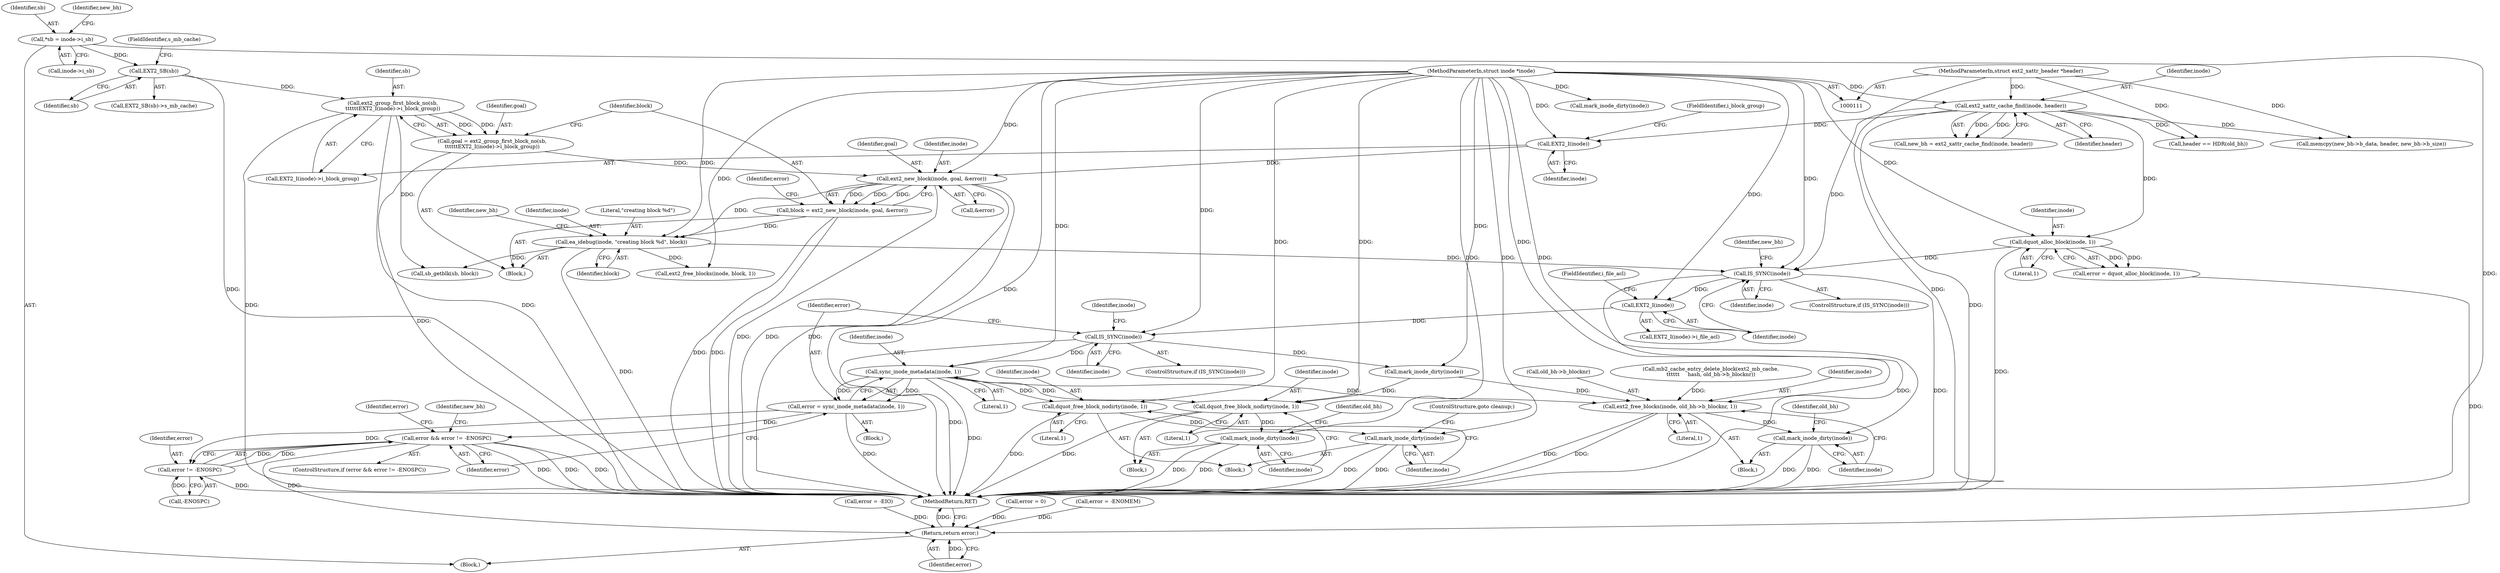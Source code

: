 digraph "0_linux_be0726d33cb8f411945884664924bed3cb8c70ee_11@pointer" {
"1000311" [label="(Call,sync_inode_metadata(inode, 1))"];
"1000306" [label="(Call,IS_SYNC(inode))"];
"1000291" [label="(Call,EXT2_I(inode))"];
"1000272" [label="(Call,IS_SYNC(inode))"];
"1000225" [label="(Call,ea_idebug(inode, \"creating block %d\", block))"];
"1000217" [label="(Call,ext2_new_block(inode, goal, &error))"];
"1000211" [label="(Call,EXT2_I(inode))"];
"1000139" [label="(Call,ext2_xattr_cache_find(inode, header))"];
"1000112" [label="(MethodParameterIn,struct inode *inode)"];
"1000114" [label="(MethodParameterIn,struct ext2_xattr_header *header)"];
"1000206" [label="(Call,goal = ext2_group_first_block_no(sb,\n\t\t\t\t\t\tEXT2_I(inode)->i_block_group))"];
"1000208" [label="(Call,ext2_group_first_block_no(sb,\n\t\t\t\t\t\tEXT2_I(inode)->i_block_group))"];
"1000131" [label="(Call,EXT2_SB(sb))"];
"1000117" [label="(Call,*sb = inode->i_sb)"];
"1000215" [label="(Call,block = ext2_new_block(inode, goal, &error))"];
"1000160" [label="(Call,dquot_alloc_block(inode, 1))"];
"1000309" [label="(Call,error = sync_inode_metadata(inode, 1))"];
"1000315" [label="(Call,error && error != -ENOSPC)"];
"1000418" [label="(Return,return error;)"];
"1000317" [label="(Call,error != -ENOSPC)"];
"1000329" [label="(Call,dquot_free_block_nodirty(inode, 1))"];
"1000332" [label="(Call,mark_inode_dirty(inode))"];
"1000376" [label="(Call,ext2_free_blocks(inode, old_bh->b_blocknr, 1))"];
"1000382" [label="(Call,mark_inode_dirty(inode))"];
"1000398" [label="(Call,dquot_free_block_nodirty(inode, 1))"];
"1000401" [label="(Call,mark_inode_dirty(inode))"];
"1000404" [label="(Identifier,old_bh)"];
"1000334" [label="(ControlStructure,goto cleanup;)"];
"1000381" [label="(Literal,1)"];
"1000228" [label="(Identifier,block)"];
"1000272" [label="(Call,IS_SYNC(inode))"];
"1000140" [label="(Identifier,inode)"];
"1000314" [label="(ControlStructure,if (error && error != -ENOSPC))"];
"1000330" [label="(Identifier,inode)"];
"1000317" [label="(Call,error != -ENOSPC)"];
"1000216" [label="(Identifier,block)"];
"1000239" [label="(Call,ext2_free_blocks(inode, block, 1))"];
"1000331" [label="(Literal,1)"];
"1000112" [label="(MethodParameterIn,struct inode *inode)"];
"1000378" [label="(Call,old_bh->b_blocknr)"];
"1000276" [label="(Identifier,new_bh)"];
"1000212" [label="(Identifier,inode)"];
"1000318" [label="(Identifier,error)"];
"1000328" [label="(Block,)"];
"1000217" [label="(Call,ext2_new_block(inode, goal, &error))"];
"1000114" [label="(MethodParameterIn,struct ext2_xattr_header *header)"];
"1000277" [label="(Call,error = -EIO)"];
"1000213" [label="(FieldIdentifier,i_block_group)"];
"1000385" [label="(Identifier,old_bh)"];
"1000210" [label="(Call,EXT2_I(inode)->i_block_group)"];
"1000400" [label="(Literal,1)"];
"1000226" [label="(Identifier,inode)"];
"1000141" [label="(Identifier,header)"];
"1000162" [label="(Literal,1)"];
"1000118" [label="(Identifier,sb)"];
"1000312" [label="(Identifier,inode)"];
"1000219" [label="(Identifier,goal)"];
"1000209" [label="(Identifier,sb)"];
"1000252" [label="(Call,memcpy(new_bh->b_data, header, new_bh->b_size))"];
"1000376" [label="(Call,ext2_free_blocks(inode, old_bh->b_blocknr, 1))"];
"1000220" [label="(Call,&error)"];
"1000305" [label="(ControlStructure,if (IS_SYNC(inode)))"];
"1000207" [label="(Identifier,goal)"];
"1000324" [label="(Identifier,new_bh)"];
"1000132" [label="(Identifier,sb)"];
"1000158" [label="(Call,error = dquot_alloc_block(inode, 1))"];
"1000137" [label="(Call,new_bh = ext2_xattr_cache_find(inode, header))"];
"1000204" [label="(Block,)"];
"1000337" [label="(Identifier,inode)"];
"1000336" [label="(Call,mark_inode_dirty(inode))"];
"1000117" [label="(Call,*sb = inode->i_sb)"];
"1000119" [label="(Call,inode->i_sb)"];
"1000315" [label="(Call,error && error != -ENOSPC)"];
"1000223" [label="(Identifier,error)"];
"1000308" [label="(Block,)"];
"1000206" [label="(Call,goal = ext2_group_first_block_no(sb,\n\t\t\t\t\t\tEXT2_I(inode)->i_block_group))"];
"1000311" [label="(Call,sync_inode_metadata(inode, 1))"];
"1000383" [label="(Identifier,inode)"];
"1000310" [label="(Identifier,error)"];
"1000382" [label="(Call,mark_inode_dirty(inode))"];
"1000309" [label="(Call,error = sync_inode_metadata(inode, 1))"];
"1000211" [label="(Call,EXT2_I(inode))"];
"1000339" [label="(Identifier,error)"];
"1000367" [label="(Call,mb2_cache_entry_delete_block(ext2_mb_cache,\n\t\t\t\t\t\t     hash, old_bh->b_blocknr))"];
"1000225" [label="(Call,ea_idebug(inode, \"creating block %d\", block))"];
"1000333" [label="(Identifier,inode)"];
"1000329" [label="(Call,dquot_free_block_nodirty(inode, 1))"];
"1000231" [label="(Call,sb_getblk(sb, block))"];
"1000307" [label="(Identifier,inode)"];
"1000243" [label="(Call,mark_inode_dirty(inode))"];
"1000338" [label="(Call,error = 0)"];
"1000291" [label="(Call,EXT2_I(inode))"];
"1000190" [label="(Call,header == HDR(old_bh))"];
"1000124" [label="(Identifier,new_bh)"];
"1000399" [label="(Identifier,inode)"];
"1000316" [label="(Identifier,error)"];
"1000115" [label="(Block,)"];
"1000273" [label="(Identifier,inode)"];
"1000227" [label="(Literal,\"creating block %d\")"];
"1000319" [label="(Call,-ENOSPC)"];
"1000161" [label="(Identifier,inode)"];
"1000332" [label="(Call,mark_inode_dirty(inode))"];
"1000358" [label="(Block,)"];
"1000160" [label="(Call,dquot_alloc_block(inode, 1))"];
"1000377" [label="(Identifier,inode)"];
"1000131" [label="(Call,EXT2_SB(sb))"];
"1000290" [label="(Call,EXT2_I(inode)->i_file_acl)"];
"1000133" [label="(FieldIdentifier,s_mb_cache)"];
"1000230" [label="(Identifier,new_bh)"];
"1000401" [label="(Call,mark_inode_dirty(inode))"];
"1000313" [label="(Literal,1)"];
"1000271" [label="(ControlStructure,if (IS_SYNC(inode)))"];
"1000292" [label="(Identifier,inode)"];
"1000398" [label="(Call,dquot_free_block_nodirty(inode, 1))"];
"1000306" [label="(Call,IS_SYNC(inode))"];
"1000139" [label="(Call,ext2_xattr_cache_find(inode, header))"];
"1000420" [label="(MethodReturn,RET)"];
"1000419" [label="(Identifier,error)"];
"1000130" [label="(Call,EXT2_SB(sb)->s_mb_cache)"];
"1000389" [label="(Block,)"];
"1000245" [label="(Call,error = -ENOMEM)"];
"1000208" [label="(Call,ext2_group_first_block_no(sb,\n\t\t\t\t\t\tEXT2_I(inode)->i_block_group))"];
"1000218" [label="(Identifier,inode)"];
"1000402" [label="(Identifier,inode)"];
"1000418" [label="(Return,return error;)"];
"1000293" [label="(FieldIdentifier,i_file_acl)"];
"1000215" [label="(Call,block = ext2_new_block(inode, goal, &error))"];
"1000311" -> "1000309"  [label="AST: "];
"1000311" -> "1000313"  [label="CFG: "];
"1000312" -> "1000311"  [label="AST: "];
"1000313" -> "1000311"  [label="AST: "];
"1000309" -> "1000311"  [label="CFG: "];
"1000311" -> "1000420"  [label="DDG: "];
"1000311" -> "1000309"  [label="DDG: "];
"1000311" -> "1000309"  [label="DDG: "];
"1000306" -> "1000311"  [label="DDG: "];
"1000112" -> "1000311"  [label="DDG: "];
"1000311" -> "1000329"  [label="DDG: "];
"1000311" -> "1000376"  [label="DDG: "];
"1000311" -> "1000398"  [label="DDG: "];
"1000306" -> "1000305"  [label="AST: "];
"1000306" -> "1000307"  [label="CFG: "];
"1000307" -> "1000306"  [label="AST: "];
"1000310" -> "1000306"  [label="CFG: "];
"1000337" -> "1000306"  [label="CFG: "];
"1000306" -> "1000420"  [label="DDG: "];
"1000291" -> "1000306"  [label="DDG: "];
"1000112" -> "1000306"  [label="DDG: "];
"1000306" -> "1000336"  [label="DDG: "];
"1000291" -> "1000290"  [label="AST: "];
"1000291" -> "1000292"  [label="CFG: "];
"1000292" -> "1000291"  [label="AST: "];
"1000293" -> "1000291"  [label="CFG: "];
"1000272" -> "1000291"  [label="DDG: "];
"1000112" -> "1000291"  [label="DDG: "];
"1000272" -> "1000271"  [label="AST: "];
"1000272" -> "1000273"  [label="CFG: "];
"1000273" -> "1000272"  [label="AST: "];
"1000276" -> "1000272"  [label="CFG: "];
"1000292" -> "1000272"  [label="CFG: "];
"1000272" -> "1000420"  [label="DDG: "];
"1000272" -> "1000420"  [label="DDG: "];
"1000225" -> "1000272"  [label="DDG: "];
"1000139" -> "1000272"  [label="DDG: "];
"1000160" -> "1000272"  [label="DDG: "];
"1000112" -> "1000272"  [label="DDG: "];
"1000225" -> "1000204"  [label="AST: "];
"1000225" -> "1000228"  [label="CFG: "];
"1000226" -> "1000225"  [label="AST: "];
"1000227" -> "1000225"  [label="AST: "];
"1000228" -> "1000225"  [label="AST: "];
"1000230" -> "1000225"  [label="CFG: "];
"1000225" -> "1000420"  [label="DDG: "];
"1000217" -> "1000225"  [label="DDG: "];
"1000112" -> "1000225"  [label="DDG: "];
"1000215" -> "1000225"  [label="DDG: "];
"1000225" -> "1000231"  [label="DDG: "];
"1000225" -> "1000239"  [label="DDG: "];
"1000217" -> "1000215"  [label="AST: "];
"1000217" -> "1000220"  [label="CFG: "];
"1000218" -> "1000217"  [label="AST: "];
"1000219" -> "1000217"  [label="AST: "];
"1000220" -> "1000217"  [label="AST: "];
"1000215" -> "1000217"  [label="CFG: "];
"1000217" -> "1000420"  [label="DDG: "];
"1000217" -> "1000420"  [label="DDG: "];
"1000217" -> "1000420"  [label="DDG: "];
"1000217" -> "1000215"  [label="DDG: "];
"1000217" -> "1000215"  [label="DDG: "];
"1000217" -> "1000215"  [label="DDG: "];
"1000211" -> "1000217"  [label="DDG: "];
"1000112" -> "1000217"  [label="DDG: "];
"1000206" -> "1000217"  [label="DDG: "];
"1000211" -> "1000210"  [label="AST: "];
"1000211" -> "1000212"  [label="CFG: "];
"1000212" -> "1000211"  [label="AST: "];
"1000213" -> "1000211"  [label="CFG: "];
"1000139" -> "1000211"  [label="DDG: "];
"1000112" -> "1000211"  [label="DDG: "];
"1000139" -> "1000137"  [label="AST: "];
"1000139" -> "1000141"  [label="CFG: "];
"1000140" -> "1000139"  [label="AST: "];
"1000141" -> "1000139"  [label="AST: "];
"1000137" -> "1000139"  [label="CFG: "];
"1000139" -> "1000420"  [label="DDG: "];
"1000139" -> "1000137"  [label="DDG: "];
"1000139" -> "1000137"  [label="DDG: "];
"1000112" -> "1000139"  [label="DDG: "];
"1000114" -> "1000139"  [label="DDG: "];
"1000139" -> "1000160"  [label="DDG: "];
"1000139" -> "1000190"  [label="DDG: "];
"1000139" -> "1000252"  [label="DDG: "];
"1000112" -> "1000111"  [label="AST: "];
"1000112" -> "1000420"  [label="DDG: "];
"1000112" -> "1000160"  [label="DDG: "];
"1000112" -> "1000239"  [label="DDG: "];
"1000112" -> "1000243"  [label="DDG: "];
"1000112" -> "1000329"  [label="DDG: "];
"1000112" -> "1000332"  [label="DDG: "];
"1000112" -> "1000336"  [label="DDG: "];
"1000112" -> "1000376"  [label="DDG: "];
"1000112" -> "1000382"  [label="DDG: "];
"1000112" -> "1000398"  [label="DDG: "];
"1000112" -> "1000401"  [label="DDG: "];
"1000114" -> "1000111"  [label="AST: "];
"1000114" -> "1000420"  [label="DDG: "];
"1000114" -> "1000190"  [label="DDG: "];
"1000114" -> "1000252"  [label="DDG: "];
"1000206" -> "1000204"  [label="AST: "];
"1000206" -> "1000208"  [label="CFG: "];
"1000207" -> "1000206"  [label="AST: "];
"1000208" -> "1000206"  [label="AST: "];
"1000216" -> "1000206"  [label="CFG: "];
"1000206" -> "1000420"  [label="DDG: "];
"1000208" -> "1000206"  [label="DDG: "];
"1000208" -> "1000206"  [label="DDG: "];
"1000208" -> "1000210"  [label="CFG: "];
"1000209" -> "1000208"  [label="AST: "];
"1000210" -> "1000208"  [label="AST: "];
"1000208" -> "1000420"  [label="DDG: "];
"1000208" -> "1000420"  [label="DDG: "];
"1000131" -> "1000208"  [label="DDG: "];
"1000208" -> "1000231"  [label="DDG: "];
"1000131" -> "1000130"  [label="AST: "];
"1000131" -> "1000132"  [label="CFG: "];
"1000132" -> "1000131"  [label="AST: "];
"1000133" -> "1000131"  [label="CFG: "];
"1000131" -> "1000420"  [label="DDG: "];
"1000117" -> "1000131"  [label="DDG: "];
"1000117" -> "1000115"  [label="AST: "];
"1000117" -> "1000119"  [label="CFG: "];
"1000118" -> "1000117"  [label="AST: "];
"1000119" -> "1000117"  [label="AST: "];
"1000124" -> "1000117"  [label="CFG: "];
"1000117" -> "1000420"  [label="DDG: "];
"1000215" -> "1000204"  [label="AST: "];
"1000216" -> "1000215"  [label="AST: "];
"1000223" -> "1000215"  [label="CFG: "];
"1000215" -> "1000420"  [label="DDG: "];
"1000215" -> "1000420"  [label="DDG: "];
"1000160" -> "1000158"  [label="AST: "];
"1000160" -> "1000162"  [label="CFG: "];
"1000161" -> "1000160"  [label="AST: "];
"1000162" -> "1000160"  [label="AST: "];
"1000158" -> "1000160"  [label="CFG: "];
"1000160" -> "1000420"  [label="DDG: "];
"1000160" -> "1000158"  [label="DDG: "];
"1000160" -> "1000158"  [label="DDG: "];
"1000309" -> "1000308"  [label="AST: "];
"1000310" -> "1000309"  [label="AST: "];
"1000316" -> "1000309"  [label="CFG: "];
"1000309" -> "1000420"  [label="DDG: "];
"1000309" -> "1000315"  [label="DDG: "];
"1000309" -> "1000317"  [label="DDG: "];
"1000315" -> "1000314"  [label="AST: "];
"1000315" -> "1000316"  [label="CFG: "];
"1000315" -> "1000317"  [label="CFG: "];
"1000316" -> "1000315"  [label="AST: "];
"1000317" -> "1000315"  [label="AST: "];
"1000324" -> "1000315"  [label="CFG: "];
"1000339" -> "1000315"  [label="CFG: "];
"1000315" -> "1000420"  [label="DDG: "];
"1000315" -> "1000420"  [label="DDG: "];
"1000315" -> "1000420"  [label="DDG: "];
"1000317" -> "1000315"  [label="DDG: "];
"1000317" -> "1000315"  [label="DDG: "];
"1000315" -> "1000418"  [label="DDG: "];
"1000418" -> "1000115"  [label="AST: "];
"1000418" -> "1000419"  [label="CFG: "];
"1000419" -> "1000418"  [label="AST: "];
"1000420" -> "1000418"  [label="CFG: "];
"1000418" -> "1000420"  [label="DDG: "];
"1000419" -> "1000418"  [label="DDG: "];
"1000158" -> "1000418"  [label="DDG: "];
"1000338" -> "1000418"  [label="DDG: "];
"1000277" -> "1000418"  [label="DDG: "];
"1000245" -> "1000418"  [label="DDG: "];
"1000317" -> "1000319"  [label="CFG: "];
"1000318" -> "1000317"  [label="AST: "];
"1000319" -> "1000317"  [label="AST: "];
"1000317" -> "1000420"  [label="DDG: "];
"1000319" -> "1000317"  [label="DDG: "];
"1000329" -> "1000328"  [label="AST: "];
"1000329" -> "1000331"  [label="CFG: "];
"1000330" -> "1000329"  [label="AST: "];
"1000331" -> "1000329"  [label="AST: "];
"1000333" -> "1000329"  [label="CFG: "];
"1000329" -> "1000420"  [label="DDG: "];
"1000329" -> "1000332"  [label="DDG: "];
"1000332" -> "1000328"  [label="AST: "];
"1000332" -> "1000333"  [label="CFG: "];
"1000333" -> "1000332"  [label="AST: "];
"1000334" -> "1000332"  [label="CFG: "];
"1000332" -> "1000420"  [label="DDG: "];
"1000332" -> "1000420"  [label="DDG: "];
"1000376" -> "1000358"  [label="AST: "];
"1000376" -> "1000381"  [label="CFG: "];
"1000377" -> "1000376"  [label="AST: "];
"1000378" -> "1000376"  [label="AST: "];
"1000381" -> "1000376"  [label="AST: "];
"1000383" -> "1000376"  [label="CFG: "];
"1000376" -> "1000420"  [label="DDG: "];
"1000376" -> "1000420"  [label="DDG: "];
"1000336" -> "1000376"  [label="DDG: "];
"1000367" -> "1000376"  [label="DDG: "];
"1000376" -> "1000382"  [label="DDG: "];
"1000382" -> "1000358"  [label="AST: "];
"1000382" -> "1000383"  [label="CFG: "];
"1000383" -> "1000382"  [label="AST: "];
"1000385" -> "1000382"  [label="CFG: "];
"1000382" -> "1000420"  [label="DDG: "];
"1000382" -> "1000420"  [label="DDG: "];
"1000398" -> "1000389"  [label="AST: "];
"1000398" -> "1000400"  [label="CFG: "];
"1000399" -> "1000398"  [label="AST: "];
"1000400" -> "1000398"  [label="AST: "];
"1000402" -> "1000398"  [label="CFG: "];
"1000398" -> "1000420"  [label="DDG: "];
"1000336" -> "1000398"  [label="DDG: "];
"1000398" -> "1000401"  [label="DDG: "];
"1000401" -> "1000389"  [label="AST: "];
"1000401" -> "1000402"  [label="CFG: "];
"1000402" -> "1000401"  [label="AST: "];
"1000404" -> "1000401"  [label="CFG: "];
"1000401" -> "1000420"  [label="DDG: "];
"1000401" -> "1000420"  [label="DDG: "];
}
